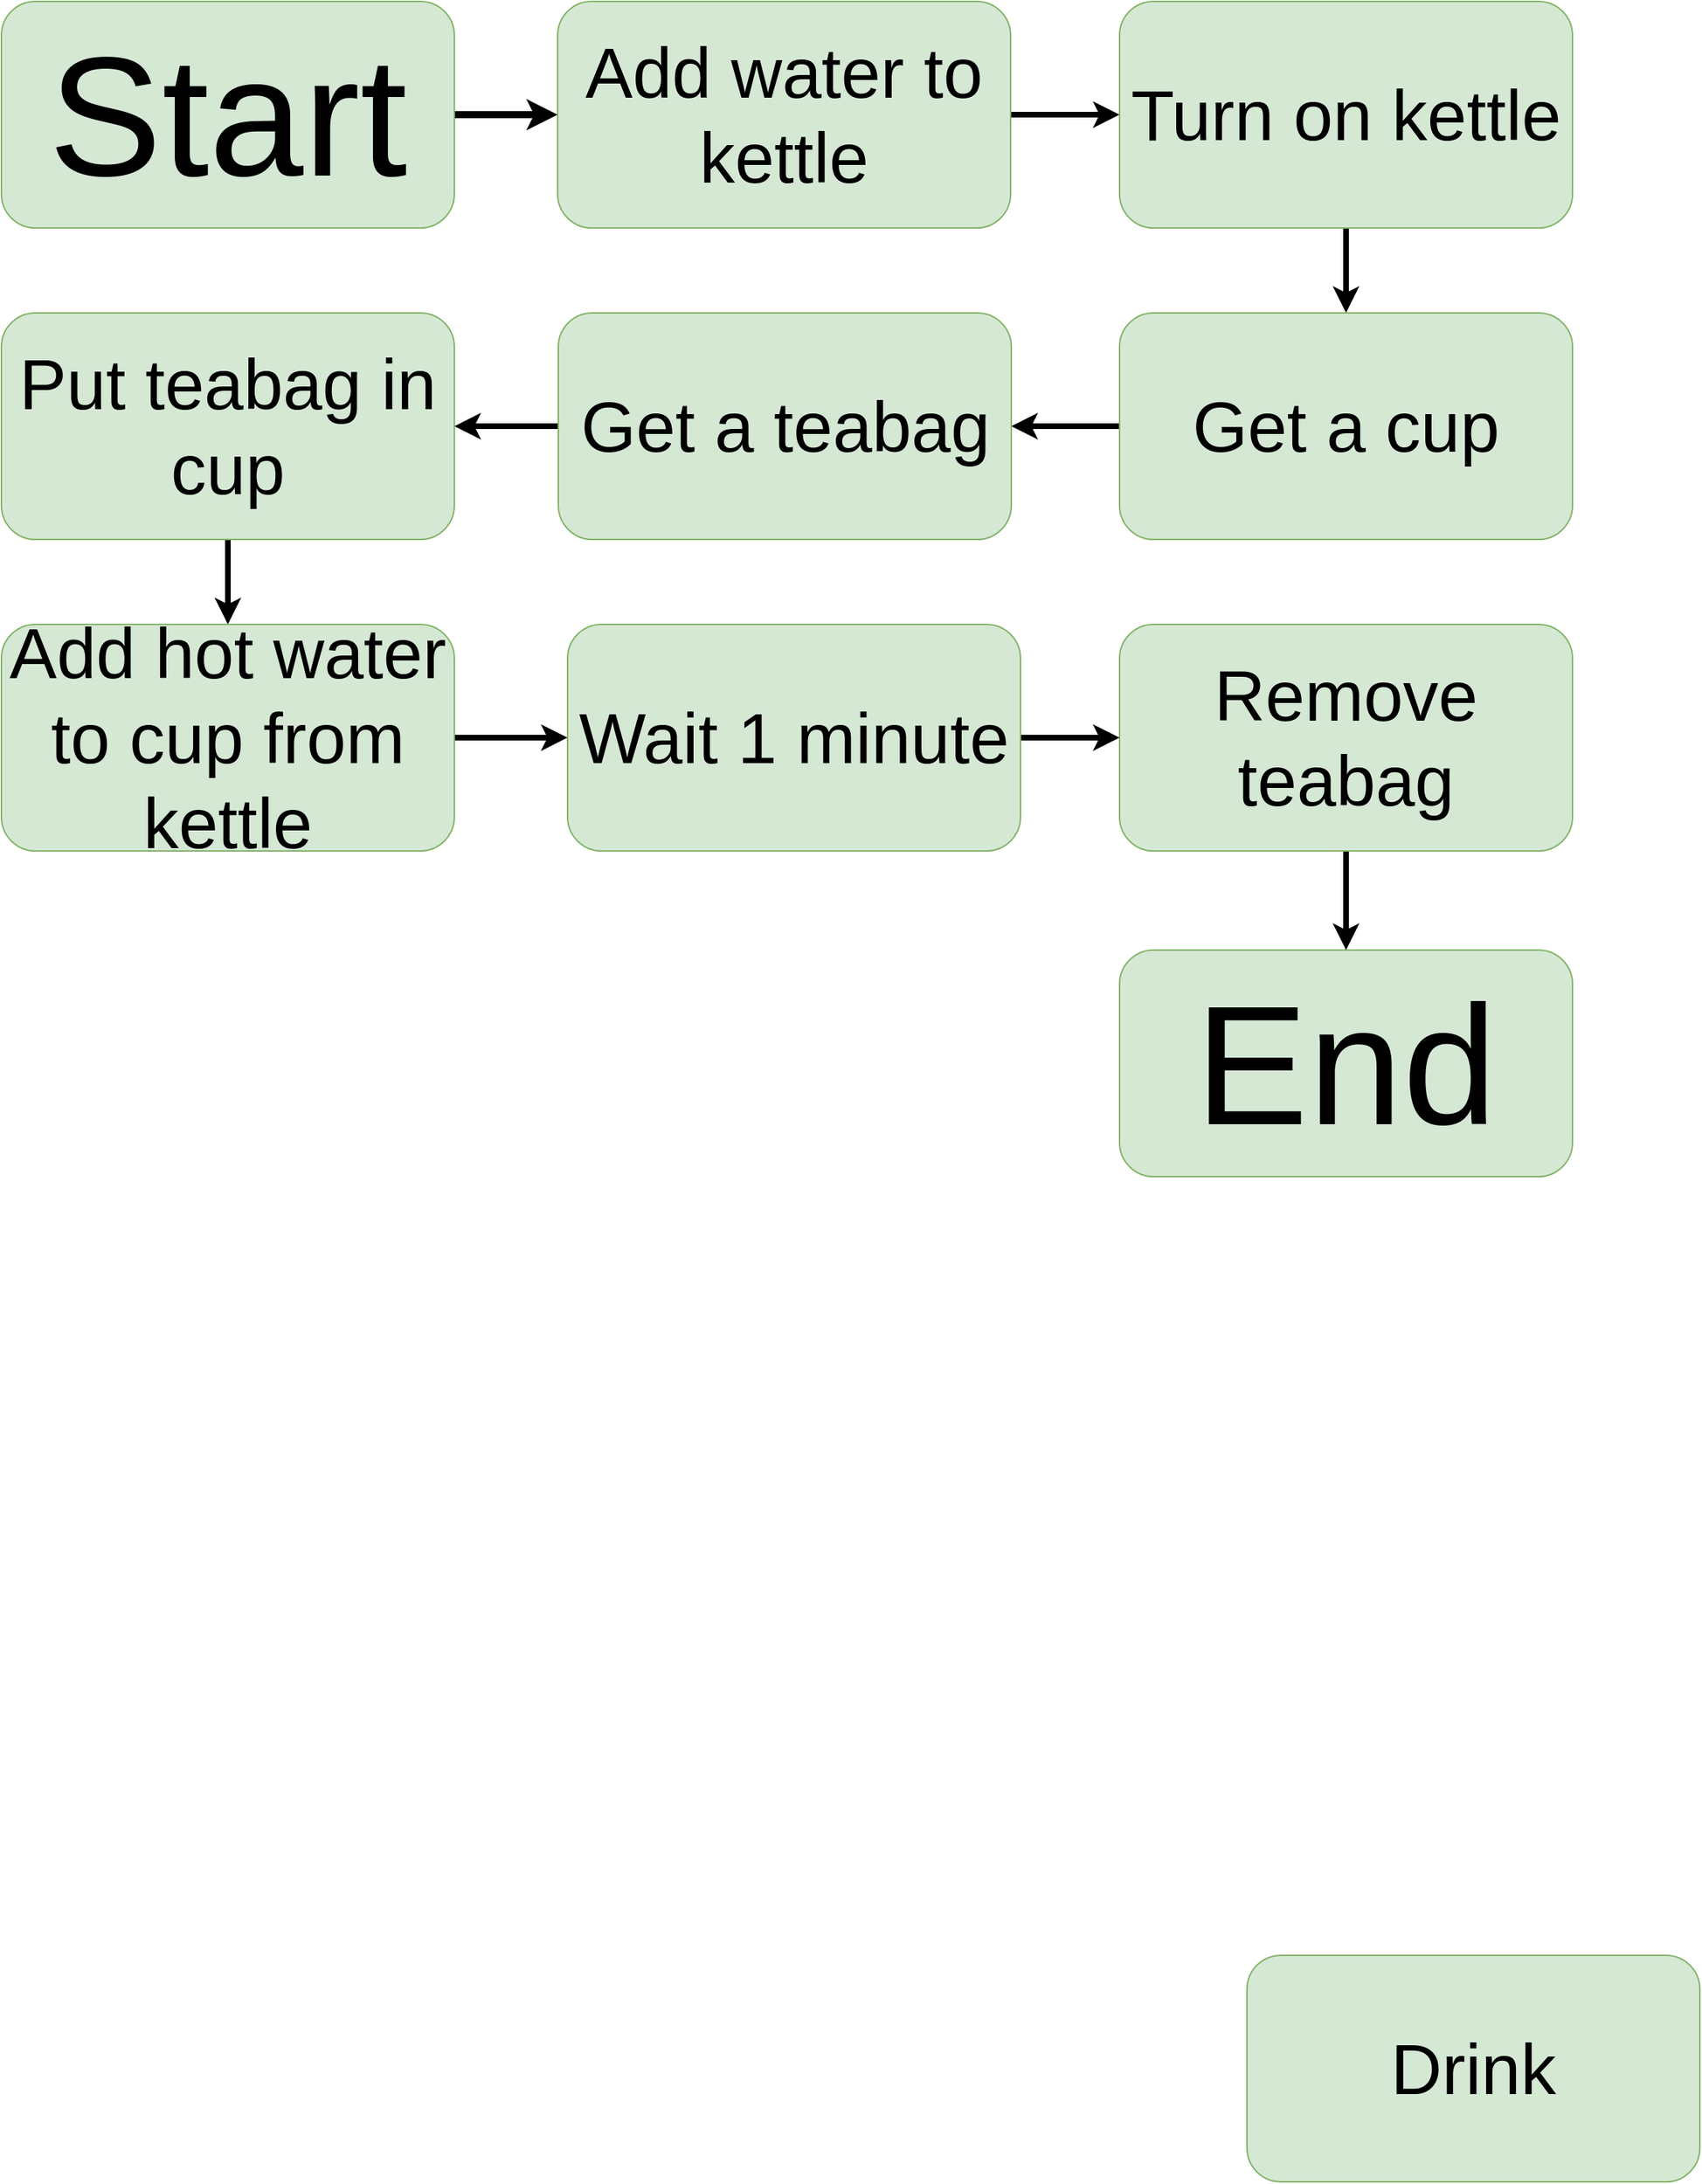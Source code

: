 <mxfile>
    <diagram id="fCimx1GJq0HXRdE6dDuQ" name="Page-1">
        <mxGraphModel dx="2305" dy="1840" grid="1" gridSize="10" guides="1" tooltips="1" connect="1" arrows="1" fold="1" page="1" pageScale="1" pageWidth="827" pageHeight="1169" math="0" shadow="0">
            <root>
                <mxCell id="0"/>
                <mxCell id="1" parent="0"/>
                <mxCell id="17" value="" style="edgeStyle=none;html=1;strokeWidth=5;" edge="1" parent="1" source="2" target="8">
                    <mxGeometry relative="1" as="geometry"/>
                </mxCell>
                <mxCell id="2" value="&lt;font style=&quot;font-size: 120px&quot;&gt;Start&lt;/font&gt;" style="rounded=1;whiteSpace=wrap;html=1;fillColor=#d5e8d4;strokeColor=#82b366;" parent="1" vertex="1">
                    <mxGeometry x="20" y="20" width="320" height="160" as="geometry"/>
                </mxCell>
                <mxCell id="6" value="" style="edgeStyle=none;html=1;fontSize=120;strokeWidth=7;" parent="1" source="3" edge="1">
                    <mxGeometry relative="1" as="geometry">
                        <mxPoint x="180" y="500" as="targetPoint"/>
                    </mxGeometry>
                </mxCell>
                <mxCell id="7" value="&lt;span style=&quot;font-size: 120px&quot;&gt;End&lt;/span&gt;" style="rounded=1;whiteSpace=wrap;html=1;fillColor=#d5e8d4;strokeColor=#82b366;" parent="1" vertex="1">
                    <mxGeometry x="810" y="690" width="320" height="160" as="geometry"/>
                </mxCell>
                <mxCell id="19" value="" style="edgeStyle=none;html=1;strokeWidth=4;" edge="1" parent="1" source="8" target="9">
                    <mxGeometry relative="1" as="geometry"/>
                </mxCell>
                <mxCell id="8" value="&lt;font style=&quot;font-size: 50px&quot;&gt;Add water to kettle&lt;/font&gt;" style="rounded=1;whiteSpace=wrap;html=1;fillColor=#d5e8d4;strokeColor=#82b366;" vertex="1" parent="1">
                    <mxGeometry x="413" y="20" width="320" height="160" as="geometry"/>
                </mxCell>
                <mxCell id="20" value="" style="edgeStyle=none;html=1;strokeWidth=4;" edge="1" parent="1" source="9" target="10">
                    <mxGeometry relative="1" as="geometry"/>
                </mxCell>
                <mxCell id="9" value="&lt;font style=&quot;font-size: 50px&quot;&gt;Turn on kettle&lt;/font&gt;" style="rounded=1;whiteSpace=wrap;html=1;fillColor=#d5e8d4;strokeColor=#82b366;" vertex="1" parent="1">
                    <mxGeometry x="810" y="20" width="320" height="160" as="geometry"/>
                </mxCell>
                <mxCell id="21" value="" style="edgeStyle=none;html=1;strokeWidth=4;" edge="1" parent="1" source="10" target="11">
                    <mxGeometry relative="1" as="geometry"/>
                </mxCell>
                <mxCell id="10" value="&lt;font style=&quot;font-size: 50px&quot;&gt;Get a cup&lt;/font&gt;" style="rounded=1;whiteSpace=wrap;html=1;fillColor=#d5e8d4;strokeColor=#82b366;" vertex="1" parent="1">
                    <mxGeometry x="810" y="240" width="320" height="160" as="geometry"/>
                </mxCell>
                <mxCell id="22" value="" style="edgeStyle=none;html=1;strokeWidth=4;" edge="1" parent="1" source="11" target="12">
                    <mxGeometry relative="1" as="geometry"/>
                </mxCell>
                <mxCell id="11" value="&lt;font style=&quot;font-size: 50px&quot;&gt;Get a teabag&lt;/font&gt;" style="rounded=1;whiteSpace=wrap;html=1;fillColor=#d5e8d4;strokeColor=#82b366;" vertex="1" parent="1">
                    <mxGeometry x="413.5" y="240" width="320" height="160" as="geometry"/>
                </mxCell>
                <mxCell id="29" value="" style="edgeStyle=none;html=1;strokeWidth=4;" edge="1" parent="1" source="12" target="13">
                    <mxGeometry relative="1" as="geometry"/>
                </mxCell>
                <mxCell id="12" value="&lt;font style=&quot;font-size: 50px&quot;&gt;Put teabag in cup&lt;br&gt;&lt;/font&gt;" style="rounded=1;whiteSpace=wrap;html=1;fillColor=#d5e8d4;strokeColor=#82b366;" vertex="1" parent="1">
                    <mxGeometry x="20" y="240" width="320" height="160" as="geometry"/>
                </mxCell>
                <mxCell id="23" value="" style="edgeStyle=none;html=1;strokeWidth=4;" edge="1" parent="1" source="13" target="15">
                    <mxGeometry relative="1" as="geometry"/>
                </mxCell>
                <mxCell id="13" value="&lt;font style=&quot;font-size: 50px&quot;&gt;Add hot water to cup from kettle&lt;/font&gt;" style="rounded=1;whiteSpace=wrap;html=1;fillColor=#d5e8d4;strokeColor=#82b366;" vertex="1" parent="1">
                    <mxGeometry x="20" y="460" width="320" height="160" as="geometry"/>
                </mxCell>
                <mxCell id="25" value="" style="edgeStyle=none;html=1;strokeWidth=4;" edge="1" parent="1" source="14" target="7">
                    <mxGeometry relative="1" as="geometry"/>
                </mxCell>
                <mxCell id="14" value="&lt;font style=&quot;font-size: 50px&quot;&gt;Remove teabag&lt;/font&gt;" style="rounded=1;whiteSpace=wrap;html=1;fillColor=#d5e8d4;strokeColor=#82b366;" vertex="1" parent="1">
                    <mxGeometry x="810" y="460" width="320" height="160" as="geometry"/>
                </mxCell>
                <mxCell id="24" value="" style="edgeStyle=none;html=1;strokeWidth=4;" edge="1" parent="1" source="15" target="14">
                    <mxGeometry relative="1" as="geometry"/>
                </mxCell>
                <mxCell id="15" value="&lt;font style=&quot;font-size: 50px&quot;&gt;Wait 1 minute&lt;/font&gt;" style="rounded=1;whiteSpace=wrap;html=1;fillColor=#d5e8d4;strokeColor=#82b366;" vertex="1" parent="1">
                    <mxGeometry x="420" y="460" width="320" height="160" as="geometry"/>
                </mxCell>
                <mxCell id="16" value="&lt;font style=&quot;font-size: 50px&quot;&gt;Drink&lt;/font&gt;" style="rounded=1;whiteSpace=wrap;html=1;fillColor=#d5e8d4;strokeColor=#82b366;" vertex="1" parent="1">
                    <mxGeometry x="900" y="1400" width="320" height="160" as="geometry"/>
                </mxCell>
            </root>
        </mxGraphModel>
    </diagram>
</mxfile>
